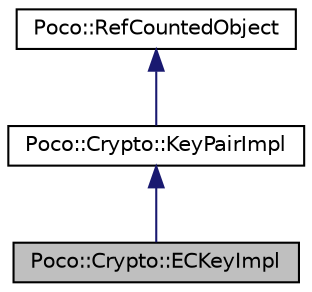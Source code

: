 digraph "Poco::Crypto::ECKeyImpl"
{
 // LATEX_PDF_SIZE
  edge [fontname="Helvetica",fontsize="10",labelfontname="Helvetica",labelfontsize="10"];
  node [fontname="Helvetica",fontsize="10",shape=record];
  Node1 [label="Poco::Crypto::ECKeyImpl",height=0.2,width=0.4,color="black", fillcolor="grey75", style="filled", fontcolor="black",tooltip="Elliptic Curve key clas implementation."];
  Node2 -> Node1 [dir="back",color="midnightblue",fontsize="10",style="solid",fontname="Helvetica"];
  Node2 [label="Poco::Crypto::KeyPairImpl",height=0.2,width=0.4,color="black", fillcolor="white", style="filled",URL="$classPoco_1_1Crypto_1_1KeyPairImpl.html",tooltip="Class KeyPairImpl."];
  Node3 -> Node2 [dir="back",color="midnightblue",fontsize="10",style="solid",fontname="Helvetica"];
  Node3 [label="Poco::RefCountedObject",height=0.2,width=0.4,color="black", fillcolor="white", style="filled",URL="$classPoco_1_1RefCountedObject.html",tooltip=" "];
}
